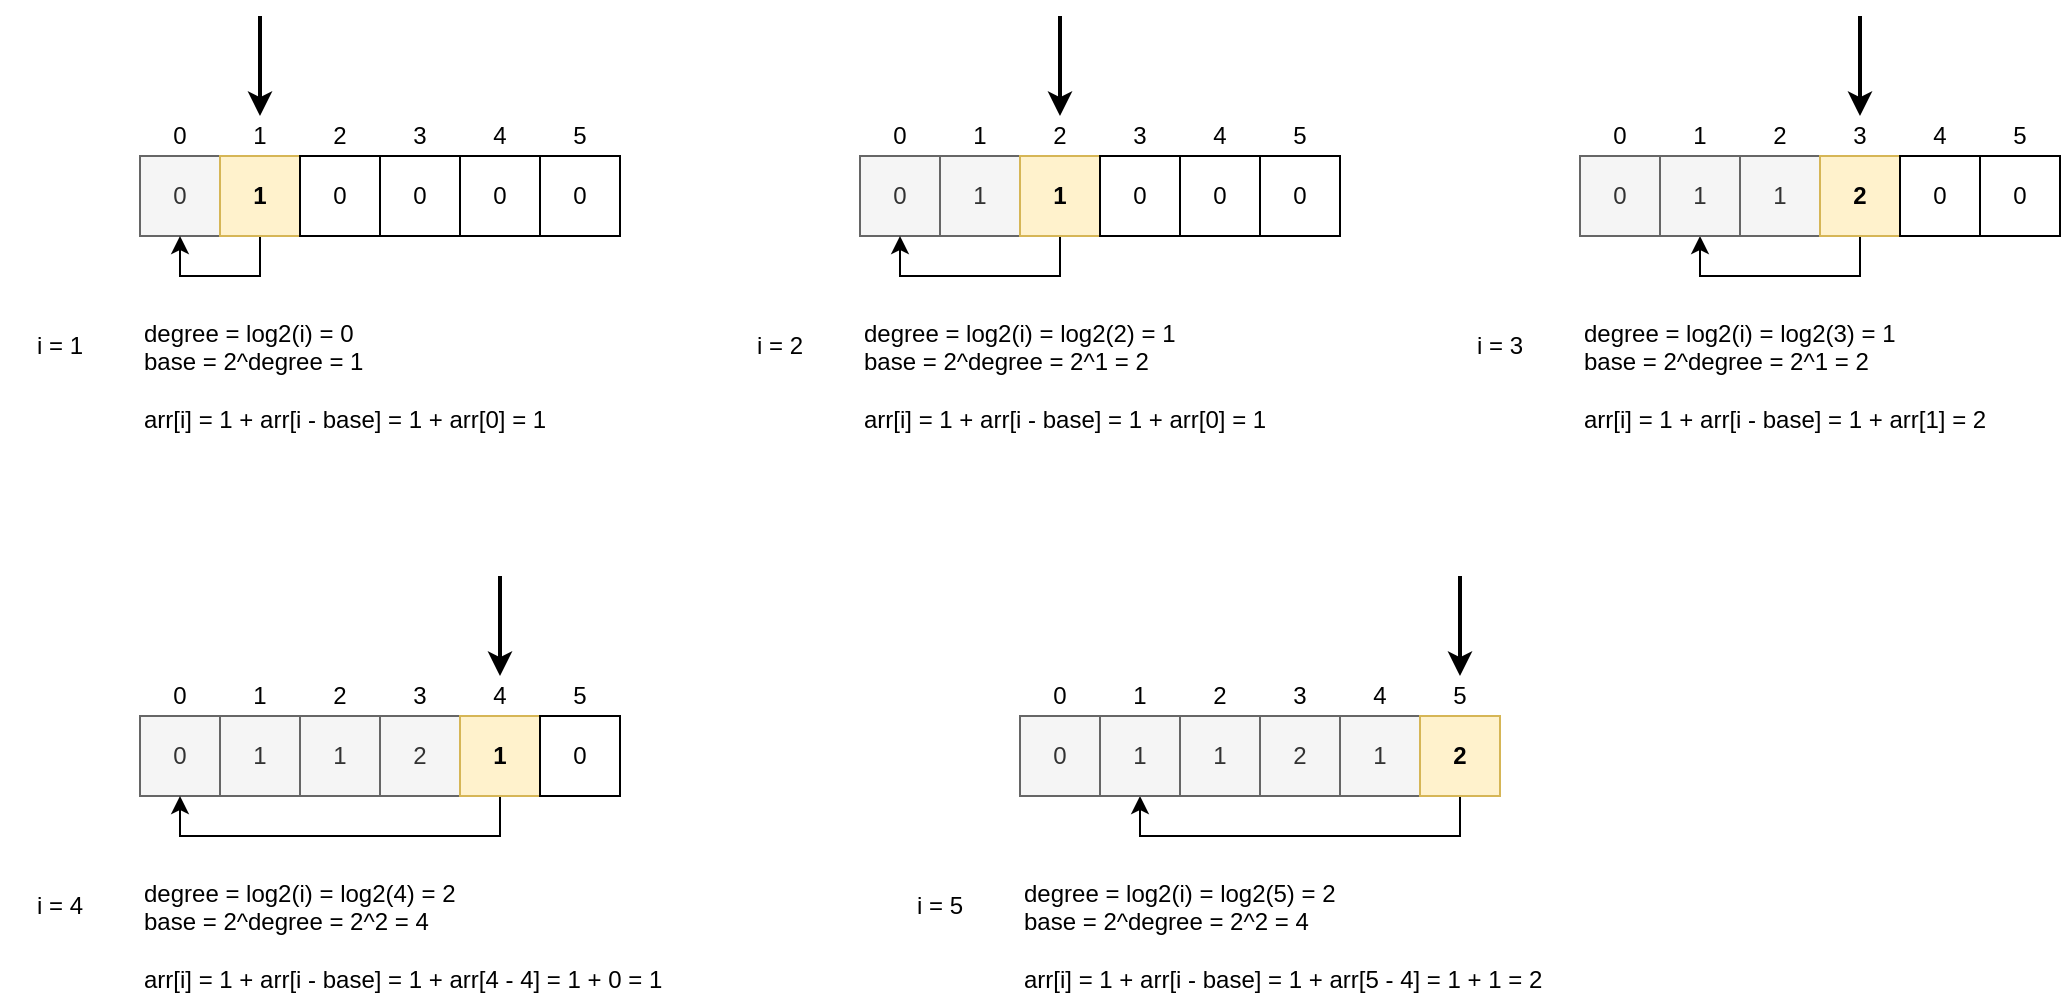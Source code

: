 <mxfile version="20.3.0" type="device"><diagram id="QVtOcZ7oHawXVMJ1CJf0" name="Page-1"><mxGraphModel dx="1422" dy="857" grid="1" gridSize="10" guides="1" tooltips="1" connect="1" arrows="1" fold="1" page="1" pageScale="1" pageWidth="850" pageHeight="1100" math="0" shadow="0"><root><mxCell id="0"/><mxCell id="1" parent="0"/><mxCell id="V0amTVOfM8IS2otTL2tN-1" value="0" style="rounded=0;whiteSpace=wrap;html=1;fillColor=#f5f5f5;fontColor=#333333;strokeColor=#666666;" vertex="1" parent="1"><mxGeometry x="120" y="160" width="40" height="40" as="geometry"/></mxCell><mxCell id="V0amTVOfM8IS2otTL2tN-15" style="edgeStyle=orthogonalEdgeStyle;rounded=0;orthogonalLoop=1;jettySize=auto;html=1;exitX=0.5;exitY=1;exitDx=0;exitDy=0;entryX=0.5;entryY=1;entryDx=0;entryDy=0;strokeWidth=1;" edge="1" parent="1" source="V0amTVOfM8IS2otTL2tN-2" target="V0amTVOfM8IS2otTL2tN-1"><mxGeometry relative="1" as="geometry"/></mxCell><mxCell id="V0amTVOfM8IS2otTL2tN-2" value="1" style="rounded=0;whiteSpace=wrap;html=1;fillColor=#fff2cc;strokeColor=#d6b656;fontStyle=1" vertex="1" parent="1"><mxGeometry x="160" y="160" width="40" height="40" as="geometry"/></mxCell><mxCell id="V0amTVOfM8IS2otTL2tN-3" value="0" style="rounded=0;whiteSpace=wrap;html=1;" vertex="1" parent="1"><mxGeometry x="200" y="160" width="40" height="40" as="geometry"/></mxCell><mxCell id="V0amTVOfM8IS2otTL2tN-4" value="0" style="rounded=0;whiteSpace=wrap;html=1;" vertex="1" parent="1"><mxGeometry x="240" y="160" width="40" height="40" as="geometry"/></mxCell><mxCell id="V0amTVOfM8IS2otTL2tN-5" value="0" style="rounded=0;whiteSpace=wrap;html=1;" vertex="1" parent="1"><mxGeometry x="280" y="160" width="40" height="40" as="geometry"/></mxCell><mxCell id="V0amTVOfM8IS2otTL2tN-7" value="0" style="text;html=1;strokeColor=none;fillColor=none;align=center;verticalAlign=middle;whiteSpace=wrap;rounded=0;" vertex="1" parent="1"><mxGeometry x="120" y="140" width="40" height="20" as="geometry"/></mxCell><mxCell id="V0amTVOfM8IS2otTL2tN-8" value="1" style="text;html=1;strokeColor=none;fillColor=none;align=center;verticalAlign=middle;whiteSpace=wrap;rounded=0;" vertex="1" parent="1"><mxGeometry x="160" y="140" width="40" height="20" as="geometry"/></mxCell><mxCell id="V0amTVOfM8IS2otTL2tN-9" value="2" style="text;html=1;strokeColor=none;fillColor=none;align=center;verticalAlign=middle;whiteSpace=wrap;rounded=0;" vertex="1" parent="1"><mxGeometry x="200" y="140" width="40" height="20" as="geometry"/></mxCell><mxCell id="V0amTVOfM8IS2otTL2tN-10" value="3" style="text;html=1;strokeColor=none;fillColor=none;align=center;verticalAlign=middle;whiteSpace=wrap;rounded=0;" vertex="1" parent="1"><mxGeometry x="240" y="140" width="40" height="20" as="geometry"/></mxCell><mxCell id="V0amTVOfM8IS2otTL2tN-11" value="4" style="text;html=1;strokeColor=none;fillColor=none;align=center;verticalAlign=middle;whiteSpace=wrap;rounded=0;" vertex="1" parent="1"><mxGeometry x="280" y="140" width="40" height="20" as="geometry"/></mxCell><mxCell id="V0amTVOfM8IS2otTL2tN-12" value="i = 1" style="text;html=1;strokeColor=none;fillColor=none;align=center;verticalAlign=middle;whiteSpace=wrap;rounded=0;" vertex="1" parent="1"><mxGeometry x="50" y="240" width="60" height="30" as="geometry"/></mxCell><mxCell id="V0amTVOfM8IS2otTL2tN-13" value="degree = log2(i) = 0&lt;br&gt;base = 2^degree = 1&lt;br&gt;&lt;br&gt;arr[i] = 1 + arr[i - base] = 1 + arr[0] = 1" style="text;html=1;strokeColor=none;fillColor=none;align=left;verticalAlign=middle;whiteSpace=wrap;rounded=0;" vertex="1" parent="1"><mxGeometry x="120" y="240" width="220" height="60" as="geometry"/></mxCell><mxCell id="V0amTVOfM8IS2otTL2tN-14" value="" style="endArrow=classic;html=1;rounded=0;entryX=0.5;entryY=0;entryDx=0;entryDy=0;strokeWidth=2;" edge="1" parent="1" target="V0amTVOfM8IS2otTL2tN-8"><mxGeometry width="50" height="50" relative="1" as="geometry"><mxPoint x="180" y="90" as="sourcePoint"/><mxPoint x="450" y="410" as="targetPoint"/></mxGeometry></mxCell><mxCell id="V0amTVOfM8IS2otTL2tN-16" value="0" style="rounded=0;whiteSpace=wrap;html=1;fillColor=#f5f5f5;fontColor=#333333;strokeColor=#666666;" vertex="1" parent="1"><mxGeometry x="480" y="160" width="40" height="40" as="geometry"/></mxCell><mxCell id="V0amTVOfM8IS2otTL2tN-17" style="edgeStyle=orthogonalEdgeStyle;rounded=0;orthogonalLoop=1;jettySize=auto;html=1;exitX=0.5;exitY=1;exitDx=0;exitDy=0;entryX=0.5;entryY=1;entryDx=0;entryDy=0;strokeWidth=1;" edge="1" parent="1" source="V0amTVOfM8IS2otTL2tN-19" target="V0amTVOfM8IS2otTL2tN-16"><mxGeometry relative="1" as="geometry"/></mxCell><mxCell id="V0amTVOfM8IS2otTL2tN-18" value="1" style="rounded=0;whiteSpace=wrap;html=1;fillColor=#f5f5f5;strokeColor=#666666;fontColor=#333333;" vertex="1" parent="1"><mxGeometry x="520" y="160" width="40" height="40" as="geometry"/></mxCell><mxCell id="V0amTVOfM8IS2otTL2tN-19" value="1" style="rounded=0;whiteSpace=wrap;html=1;fillColor=#fff2cc;strokeColor=#d6b656;fontStyle=1" vertex="1" parent="1"><mxGeometry x="560" y="160" width="40" height="40" as="geometry"/></mxCell><mxCell id="V0amTVOfM8IS2otTL2tN-20" value="0" style="rounded=0;whiteSpace=wrap;html=1;" vertex="1" parent="1"><mxGeometry x="600" y="160" width="40" height="40" as="geometry"/></mxCell><mxCell id="V0amTVOfM8IS2otTL2tN-21" value="0" style="rounded=0;whiteSpace=wrap;html=1;" vertex="1" parent="1"><mxGeometry x="640" y="160" width="40" height="40" as="geometry"/></mxCell><mxCell id="V0amTVOfM8IS2otTL2tN-23" value="0" style="text;html=1;strokeColor=none;fillColor=none;align=center;verticalAlign=middle;whiteSpace=wrap;rounded=0;" vertex="1" parent="1"><mxGeometry x="480" y="140" width="40" height="20" as="geometry"/></mxCell><mxCell id="V0amTVOfM8IS2otTL2tN-24" value="1" style="text;html=1;strokeColor=none;fillColor=none;align=center;verticalAlign=middle;whiteSpace=wrap;rounded=0;" vertex="1" parent="1"><mxGeometry x="520" y="140" width="40" height="20" as="geometry"/></mxCell><mxCell id="V0amTVOfM8IS2otTL2tN-25" value="2" style="text;html=1;strokeColor=none;fillColor=none;align=center;verticalAlign=middle;whiteSpace=wrap;rounded=0;" vertex="1" parent="1"><mxGeometry x="560" y="140" width="40" height="20" as="geometry"/></mxCell><mxCell id="V0amTVOfM8IS2otTL2tN-26" value="3" style="text;html=1;strokeColor=none;fillColor=none;align=center;verticalAlign=middle;whiteSpace=wrap;rounded=0;" vertex="1" parent="1"><mxGeometry x="600" y="140" width="40" height="20" as="geometry"/></mxCell><mxCell id="V0amTVOfM8IS2otTL2tN-27" value="4" style="text;html=1;strokeColor=none;fillColor=none;align=center;verticalAlign=middle;whiteSpace=wrap;rounded=0;" vertex="1" parent="1"><mxGeometry x="640" y="140" width="40" height="20" as="geometry"/></mxCell><mxCell id="V0amTVOfM8IS2otTL2tN-28" value="i = 2" style="text;html=1;strokeColor=none;fillColor=none;align=center;verticalAlign=middle;whiteSpace=wrap;rounded=0;" vertex="1" parent="1"><mxGeometry x="410" y="240" width="60" height="30" as="geometry"/></mxCell><mxCell id="V0amTVOfM8IS2otTL2tN-29" value="degree = log2(i) = log2(2) = 1&lt;br&gt;base = 2^degree = 2^1 = 2&lt;br&gt;&lt;br&gt;arr[i] = 1 + arr[i - base] = 1 + arr[0] = 1" style="text;html=1;strokeColor=none;fillColor=none;align=left;verticalAlign=middle;whiteSpace=wrap;rounded=0;" vertex="1" parent="1"><mxGeometry x="480" y="240" width="220" height="60" as="geometry"/></mxCell><mxCell id="V0amTVOfM8IS2otTL2tN-30" value="" style="endArrow=classic;html=1;rounded=0;entryX=0.5;entryY=0;entryDx=0;entryDy=0;strokeWidth=2;" edge="1" parent="1" target="V0amTVOfM8IS2otTL2tN-25"><mxGeometry width="50" height="50" relative="1" as="geometry"><mxPoint x="580" y="90" as="sourcePoint"/><mxPoint x="810" y="410" as="targetPoint"/></mxGeometry></mxCell><mxCell id="V0amTVOfM8IS2otTL2tN-46" value="0" style="rounded=0;whiteSpace=wrap;html=1;fillColor=#f5f5f5;fontColor=#333333;strokeColor=#666666;" vertex="1" parent="1"><mxGeometry x="840" y="160" width="40" height="40" as="geometry"/></mxCell><mxCell id="V0amTVOfM8IS2otTL2tN-47" style="edgeStyle=orthogonalEdgeStyle;rounded=0;orthogonalLoop=1;jettySize=auto;html=1;exitX=0.5;exitY=1;exitDx=0;exitDy=0;entryX=0.5;entryY=1;entryDx=0;entryDy=0;strokeWidth=1;" edge="1" parent="1" source="V0amTVOfM8IS2otTL2tN-50" target="V0amTVOfM8IS2otTL2tN-48"><mxGeometry relative="1" as="geometry"/></mxCell><mxCell id="V0amTVOfM8IS2otTL2tN-48" value="1" style="rounded=0;whiteSpace=wrap;html=1;fillColor=#f5f5f5;strokeColor=#666666;fontColor=#333333;" vertex="1" parent="1"><mxGeometry x="880" y="160" width="40" height="40" as="geometry"/></mxCell><mxCell id="V0amTVOfM8IS2otTL2tN-49" value="1" style="rounded=0;whiteSpace=wrap;html=1;fillColor=#f5f5f5;strokeColor=#666666;fontStyle=0;fontColor=#333333;" vertex="1" parent="1"><mxGeometry x="920" y="160" width="40" height="40" as="geometry"/></mxCell><mxCell id="V0amTVOfM8IS2otTL2tN-50" value="2" style="rounded=0;whiteSpace=wrap;html=1;fillColor=#fff2cc;strokeColor=#d6b656;fontStyle=1" vertex="1" parent="1"><mxGeometry x="960" y="160" width="40" height="40" as="geometry"/></mxCell><mxCell id="V0amTVOfM8IS2otTL2tN-51" value="0" style="rounded=0;whiteSpace=wrap;html=1;" vertex="1" parent="1"><mxGeometry x="1000" y="160" width="40" height="40" as="geometry"/></mxCell><mxCell id="V0amTVOfM8IS2otTL2tN-53" value="0" style="text;html=1;strokeColor=none;fillColor=none;align=center;verticalAlign=middle;whiteSpace=wrap;rounded=0;" vertex="1" parent="1"><mxGeometry x="840" y="140" width="40" height="20" as="geometry"/></mxCell><mxCell id="V0amTVOfM8IS2otTL2tN-54" value="1" style="text;html=1;strokeColor=none;fillColor=none;align=center;verticalAlign=middle;whiteSpace=wrap;rounded=0;" vertex="1" parent="1"><mxGeometry x="880" y="140" width="40" height="20" as="geometry"/></mxCell><mxCell id="V0amTVOfM8IS2otTL2tN-55" value="2" style="text;html=1;strokeColor=none;fillColor=none;align=center;verticalAlign=middle;whiteSpace=wrap;rounded=0;" vertex="1" parent="1"><mxGeometry x="920" y="140" width="40" height="20" as="geometry"/></mxCell><mxCell id="V0amTVOfM8IS2otTL2tN-56" value="3" style="text;html=1;strokeColor=none;fillColor=none;align=center;verticalAlign=middle;whiteSpace=wrap;rounded=0;" vertex="1" parent="1"><mxGeometry x="960" y="140" width="40" height="20" as="geometry"/></mxCell><mxCell id="V0amTVOfM8IS2otTL2tN-57" value="4" style="text;html=1;strokeColor=none;fillColor=none;align=center;verticalAlign=middle;whiteSpace=wrap;rounded=0;" vertex="1" parent="1"><mxGeometry x="1000" y="140" width="40" height="20" as="geometry"/></mxCell><mxCell id="V0amTVOfM8IS2otTL2tN-58" value="i = 3" style="text;html=1;strokeColor=none;fillColor=none;align=center;verticalAlign=middle;whiteSpace=wrap;rounded=0;" vertex="1" parent="1"><mxGeometry x="770" y="240" width="60" height="30" as="geometry"/></mxCell><mxCell id="V0amTVOfM8IS2otTL2tN-59" value="degree = log2(i) = log2(3) = 1&lt;br&gt;base = 2^degree = 2^1 = 2&lt;br&gt;&lt;br&gt;arr[i] = 1 + arr[i - base] = 1 + arr[1] = 2" style="text;html=1;strokeColor=none;fillColor=none;align=left;verticalAlign=middle;whiteSpace=wrap;rounded=0;" vertex="1" parent="1"><mxGeometry x="840" y="240" width="220" height="60" as="geometry"/></mxCell><mxCell id="V0amTVOfM8IS2otTL2tN-60" value="" style="endArrow=classic;html=1;rounded=0;entryX=0.5;entryY=0;entryDx=0;entryDy=0;strokeWidth=2;" edge="1" parent="1" target="V0amTVOfM8IS2otTL2tN-56"><mxGeometry width="50" height="50" relative="1" as="geometry"><mxPoint x="980" y="90" as="sourcePoint"/><mxPoint x="1170" y="410" as="targetPoint"/></mxGeometry></mxCell><mxCell id="V0amTVOfM8IS2otTL2tN-61" value="0" style="rounded=0;whiteSpace=wrap;html=1;fillColor=#f5f5f5;fontColor=#333333;strokeColor=#666666;" vertex="1" parent="1"><mxGeometry x="120" y="440" width="40" height="40" as="geometry"/></mxCell><mxCell id="V0amTVOfM8IS2otTL2tN-62" style="edgeStyle=orthogonalEdgeStyle;rounded=0;orthogonalLoop=1;jettySize=auto;html=1;exitX=0.5;exitY=1;exitDx=0;exitDy=0;entryX=0.5;entryY=1;entryDx=0;entryDy=0;strokeWidth=1;" edge="1" parent="1" source="V0amTVOfM8IS2otTL2tN-66" target="V0amTVOfM8IS2otTL2tN-61"><mxGeometry relative="1" as="geometry"/></mxCell><mxCell id="V0amTVOfM8IS2otTL2tN-63" value="1" style="rounded=0;whiteSpace=wrap;html=1;fillColor=#f5f5f5;strokeColor=#666666;fontColor=#333333;" vertex="1" parent="1"><mxGeometry x="160" y="440" width="40" height="40" as="geometry"/></mxCell><mxCell id="V0amTVOfM8IS2otTL2tN-64" value="1" style="rounded=0;whiteSpace=wrap;html=1;fillColor=#f5f5f5;strokeColor=#666666;fontStyle=0;fontColor=#333333;" vertex="1" parent="1"><mxGeometry x="200" y="440" width="40" height="40" as="geometry"/></mxCell><mxCell id="V0amTVOfM8IS2otTL2tN-65" value="2" style="rounded=0;whiteSpace=wrap;html=1;fillColor=#f5f5f5;strokeColor=#666666;fontStyle=0;fontColor=#333333;" vertex="1" parent="1"><mxGeometry x="240" y="440" width="40" height="40" as="geometry"/></mxCell><mxCell id="V0amTVOfM8IS2otTL2tN-66" value="1" style="rounded=0;whiteSpace=wrap;html=1;fillColor=#fff2cc;strokeColor=#d6b656;fontStyle=1" vertex="1" parent="1"><mxGeometry x="280" y="440" width="40" height="40" as="geometry"/></mxCell><mxCell id="V0amTVOfM8IS2otTL2tN-68" value="0" style="text;html=1;strokeColor=none;fillColor=none;align=center;verticalAlign=middle;whiteSpace=wrap;rounded=0;" vertex="1" parent="1"><mxGeometry x="120" y="420" width="40" height="20" as="geometry"/></mxCell><mxCell id="V0amTVOfM8IS2otTL2tN-69" value="1" style="text;html=1;strokeColor=none;fillColor=none;align=center;verticalAlign=middle;whiteSpace=wrap;rounded=0;" vertex="1" parent="1"><mxGeometry x="160" y="420" width="40" height="20" as="geometry"/></mxCell><mxCell id="V0amTVOfM8IS2otTL2tN-70" value="2" style="text;html=1;strokeColor=none;fillColor=none;align=center;verticalAlign=middle;whiteSpace=wrap;rounded=0;" vertex="1" parent="1"><mxGeometry x="200" y="420" width="40" height="20" as="geometry"/></mxCell><mxCell id="V0amTVOfM8IS2otTL2tN-71" value="3" style="text;html=1;strokeColor=none;fillColor=none;align=center;verticalAlign=middle;whiteSpace=wrap;rounded=0;" vertex="1" parent="1"><mxGeometry x="240" y="420" width="40" height="20" as="geometry"/></mxCell><mxCell id="V0amTVOfM8IS2otTL2tN-72" value="4" style="text;html=1;strokeColor=none;fillColor=none;align=center;verticalAlign=middle;whiteSpace=wrap;rounded=0;" vertex="1" parent="1"><mxGeometry x="280" y="420" width="40" height="20" as="geometry"/></mxCell><mxCell id="V0amTVOfM8IS2otTL2tN-73" value="i = 4" style="text;html=1;strokeColor=none;fillColor=none;align=center;verticalAlign=middle;whiteSpace=wrap;rounded=0;" vertex="1" parent="1"><mxGeometry x="50" y="520" width="60" height="30" as="geometry"/></mxCell><mxCell id="V0amTVOfM8IS2otTL2tN-74" value="degree = log2(i) = log2(4) = 2&lt;br&gt;base = 2^degree = 2^2 = 4&lt;br&gt;&lt;br&gt;arr[i] = 1 + arr[i - base] = 1 + arr[4 - 4] = 1 + 0 = 1" style="text;html=1;strokeColor=none;fillColor=none;align=left;verticalAlign=middle;whiteSpace=wrap;rounded=0;" vertex="1" parent="1"><mxGeometry x="120" y="520" width="280" height="60" as="geometry"/></mxCell><mxCell id="V0amTVOfM8IS2otTL2tN-75" value="" style="endArrow=classic;html=1;rounded=0;entryX=0.5;entryY=0;entryDx=0;entryDy=0;strokeWidth=2;" edge="1" parent="1" target="V0amTVOfM8IS2otTL2tN-72"><mxGeometry width="50" height="50" relative="1" as="geometry"><mxPoint x="300" y="370" as="sourcePoint"/><mxPoint x="450" y="690" as="targetPoint"/></mxGeometry></mxCell><mxCell id="V0amTVOfM8IS2otTL2tN-76" value="0" style="rounded=0;whiteSpace=wrap;html=1;" vertex="1" parent="1"><mxGeometry x="320" y="160" width="40" height="40" as="geometry"/></mxCell><mxCell id="V0amTVOfM8IS2otTL2tN-77" value="0" style="rounded=0;whiteSpace=wrap;html=1;" vertex="1" parent="1"><mxGeometry x="680" y="160" width="40" height="40" as="geometry"/></mxCell><mxCell id="V0amTVOfM8IS2otTL2tN-78" value="0" style="rounded=0;whiteSpace=wrap;html=1;" vertex="1" parent="1"><mxGeometry x="1040" y="160" width="40" height="40" as="geometry"/></mxCell><mxCell id="V0amTVOfM8IS2otTL2tN-79" value="0" style="rounded=0;whiteSpace=wrap;html=1;" vertex="1" parent="1"><mxGeometry x="320" y="440" width="40" height="40" as="geometry"/></mxCell><mxCell id="V0amTVOfM8IS2otTL2tN-80" value="5" style="text;html=1;strokeColor=none;fillColor=none;align=center;verticalAlign=middle;whiteSpace=wrap;rounded=0;" vertex="1" parent="1"><mxGeometry x="320" y="140" width="40" height="20" as="geometry"/></mxCell><mxCell id="V0amTVOfM8IS2otTL2tN-81" value="5" style="text;html=1;strokeColor=none;fillColor=none;align=center;verticalAlign=middle;whiteSpace=wrap;rounded=0;" vertex="1" parent="1"><mxGeometry x="680" y="140" width="40" height="20" as="geometry"/></mxCell><mxCell id="V0amTVOfM8IS2otTL2tN-82" value="5" style="text;html=1;strokeColor=none;fillColor=none;align=center;verticalAlign=middle;whiteSpace=wrap;rounded=0;" vertex="1" parent="1"><mxGeometry x="1040" y="140" width="40" height="20" as="geometry"/></mxCell><mxCell id="V0amTVOfM8IS2otTL2tN-83" value="5" style="text;html=1;strokeColor=none;fillColor=none;align=center;verticalAlign=middle;whiteSpace=wrap;rounded=0;" vertex="1" parent="1"><mxGeometry x="320" y="420" width="40" height="20" as="geometry"/></mxCell><mxCell id="V0amTVOfM8IS2otTL2tN-84" value="0" style="rounded=0;whiteSpace=wrap;html=1;fillColor=#f5f5f5;fontColor=#333333;strokeColor=#666666;" vertex="1" parent="1"><mxGeometry x="560" y="440" width="40" height="40" as="geometry"/></mxCell><mxCell id="V0amTVOfM8IS2otTL2tN-85" style="edgeStyle=orthogonalEdgeStyle;rounded=0;orthogonalLoop=1;jettySize=auto;html=1;exitX=0.5;exitY=1;exitDx=0;exitDy=0;entryX=0.5;entryY=1;entryDx=0;entryDy=0;strokeWidth=1;" edge="1" parent="1" source="V0amTVOfM8IS2otTL2tN-99" target="V0amTVOfM8IS2otTL2tN-86"><mxGeometry relative="1" as="geometry"/></mxCell><mxCell id="V0amTVOfM8IS2otTL2tN-86" value="1" style="rounded=0;whiteSpace=wrap;html=1;fillColor=#f5f5f5;strokeColor=#666666;fontColor=#333333;" vertex="1" parent="1"><mxGeometry x="600" y="440" width="40" height="40" as="geometry"/></mxCell><mxCell id="V0amTVOfM8IS2otTL2tN-87" value="1" style="rounded=0;whiteSpace=wrap;html=1;fillColor=#f5f5f5;strokeColor=#666666;fontStyle=0;fontColor=#333333;" vertex="1" parent="1"><mxGeometry x="640" y="440" width="40" height="40" as="geometry"/></mxCell><mxCell id="V0amTVOfM8IS2otTL2tN-88" value="2" style="rounded=0;whiteSpace=wrap;html=1;fillColor=#f5f5f5;strokeColor=#666666;fontStyle=0;fontColor=#333333;" vertex="1" parent="1"><mxGeometry x="680" y="440" width="40" height="40" as="geometry"/></mxCell><mxCell id="V0amTVOfM8IS2otTL2tN-89" value="1" style="rounded=0;whiteSpace=wrap;html=1;fillColor=#f5f5f5;strokeColor=#666666;fontColor=#333333;" vertex="1" parent="1"><mxGeometry x="720" y="440" width="40" height="40" as="geometry"/></mxCell><mxCell id="V0amTVOfM8IS2otTL2tN-91" value="0" style="text;html=1;strokeColor=none;fillColor=none;align=center;verticalAlign=middle;whiteSpace=wrap;rounded=0;" vertex="1" parent="1"><mxGeometry x="560" y="420" width="40" height="20" as="geometry"/></mxCell><mxCell id="V0amTVOfM8IS2otTL2tN-92" value="1" style="text;html=1;strokeColor=none;fillColor=none;align=center;verticalAlign=middle;whiteSpace=wrap;rounded=0;" vertex="1" parent="1"><mxGeometry x="600" y="420" width="40" height="20" as="geometry"/></mxCell><mxCell id="V0amTVOfM8IS2otTL2tN-93" value="2" style="text;html=1;strokeColor=none;fillColor=none;align=center;verticalAlign=middle;whiteSpace=wrap;rounded=0;" vertex="1" parent="1"><mxGeometry x="640" y="420" width="40" height="20" as="geometry"/></mxCell><mxCell id="V0amTVOfM8IS2otTL2tN-94" value="3" style="text;html=1;strokeColor=none;fillColor=none;align=center;verticalAlign=middle;whiteSpace=wrap;rounded=0;" vertex="1" parent="1"><mxGeometry x="680" y="420" width="40" height="20" as="geometry"/></mxCell><mxCell id="V0amTVOfM8IS2otTL2tN-95" value="4" style="text;html=1;strokeColor=none;fillColor=none;align=center;verticalAlign=middle;whiteSpace=wrap;rounded=0;" vertex="1" parent="1"><mxGeometry x="720" y="420" width="40" height="20" as="geometry"/></mxCell><mxCell id="V0amTVOfM8IS2otTL2tN-96" value="i = 5" style="text;html=1;strokeColor=none;fillColor=none;align=center;verticalAlign=middle;whiteSpace=wrap;rounded=0;" vertex="1" parent="1"><mxGeometry x="490" y="520" width="60" height="30" as="geometry"/></mxCell><mxCell id="V0amTVOfM8IS2otTL2tN-97" value="degree = log2(i) = log2(5) = 2&lt;br&gt;base = 2^degree = 2^2 = 4&lt;br&gt;&lt;br&gt;arr[i] = 1 + arr[i - base] = 1 + arr[5 - 4] = 1 + 1 = 2" style="text;html=1;strokeColor=none;fillColor=none;align=left;verticalAlign=middle;whiteSpace=wrap;rounded=0;" vertex="1" parent="1"><mxGeometry x="560" y="520" width="280" height="60" as="geometry"/></mxCell><mxCell id="V0amTVOfM8IS2otTL2tN-98" value="" style="endArrow=classic;html=1;rounded=0;entryX=0.5;entryY=0;entryDx=0;entryDy=0;strokeWidth=2;" edge="1" parent="1" target="V0amTVOfM8IS2otTL2tN-100"><mxGeometry width="50" height="50" relative="1" as="geometry"><mxPoint x="780" y="370" as="sourcePoint"/><mxPoint x="890" y="690" as="targetPoint"/></mxGeometry></mxCell><mxCell id="V0amTVOfM8IS2otTL2tN-99" value="2" style="rounded=0;whiteSpace=wrap;html=1;fillColor=#fff2cc;strokeColor=#d6b656;fontStyle=1" vertex="1" parent="1"><mxGeometry x="760" y="440" width="40" height="40" as="geometry"/></mxCell><mxCell id="V0amTVOfM8IS2otTL2tN-100" value="5" style="text;html=1;strokeColor=none;fillColor=none;align=center;verticalAlign=middle;whiteSpace=wrap;rounded=0;" vertex="1" parent="1"><mxGeometry x="760" y="420" width="40" height="20" as="geometry"/></mxCell></root></mxGraphModel></diagram></mxfile>